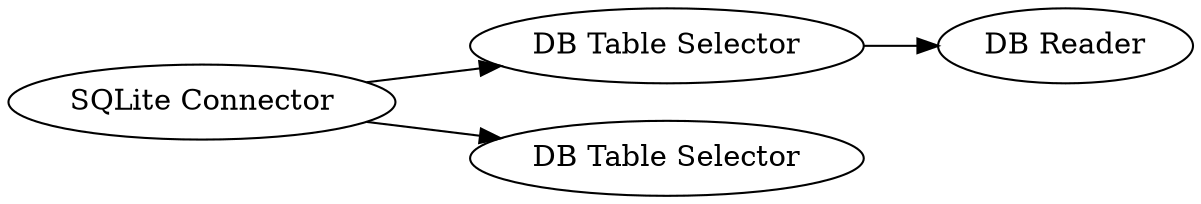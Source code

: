 digraph {
	279 -> 283
	278 -> 279
	278 -> 280
	280 [label="DB Table Selector"]
	279 [label="DB Table Selector"]
	278 [label="SQLite Connector"]
	283 [label="DB Reader"]
	rankdir=LR
}

